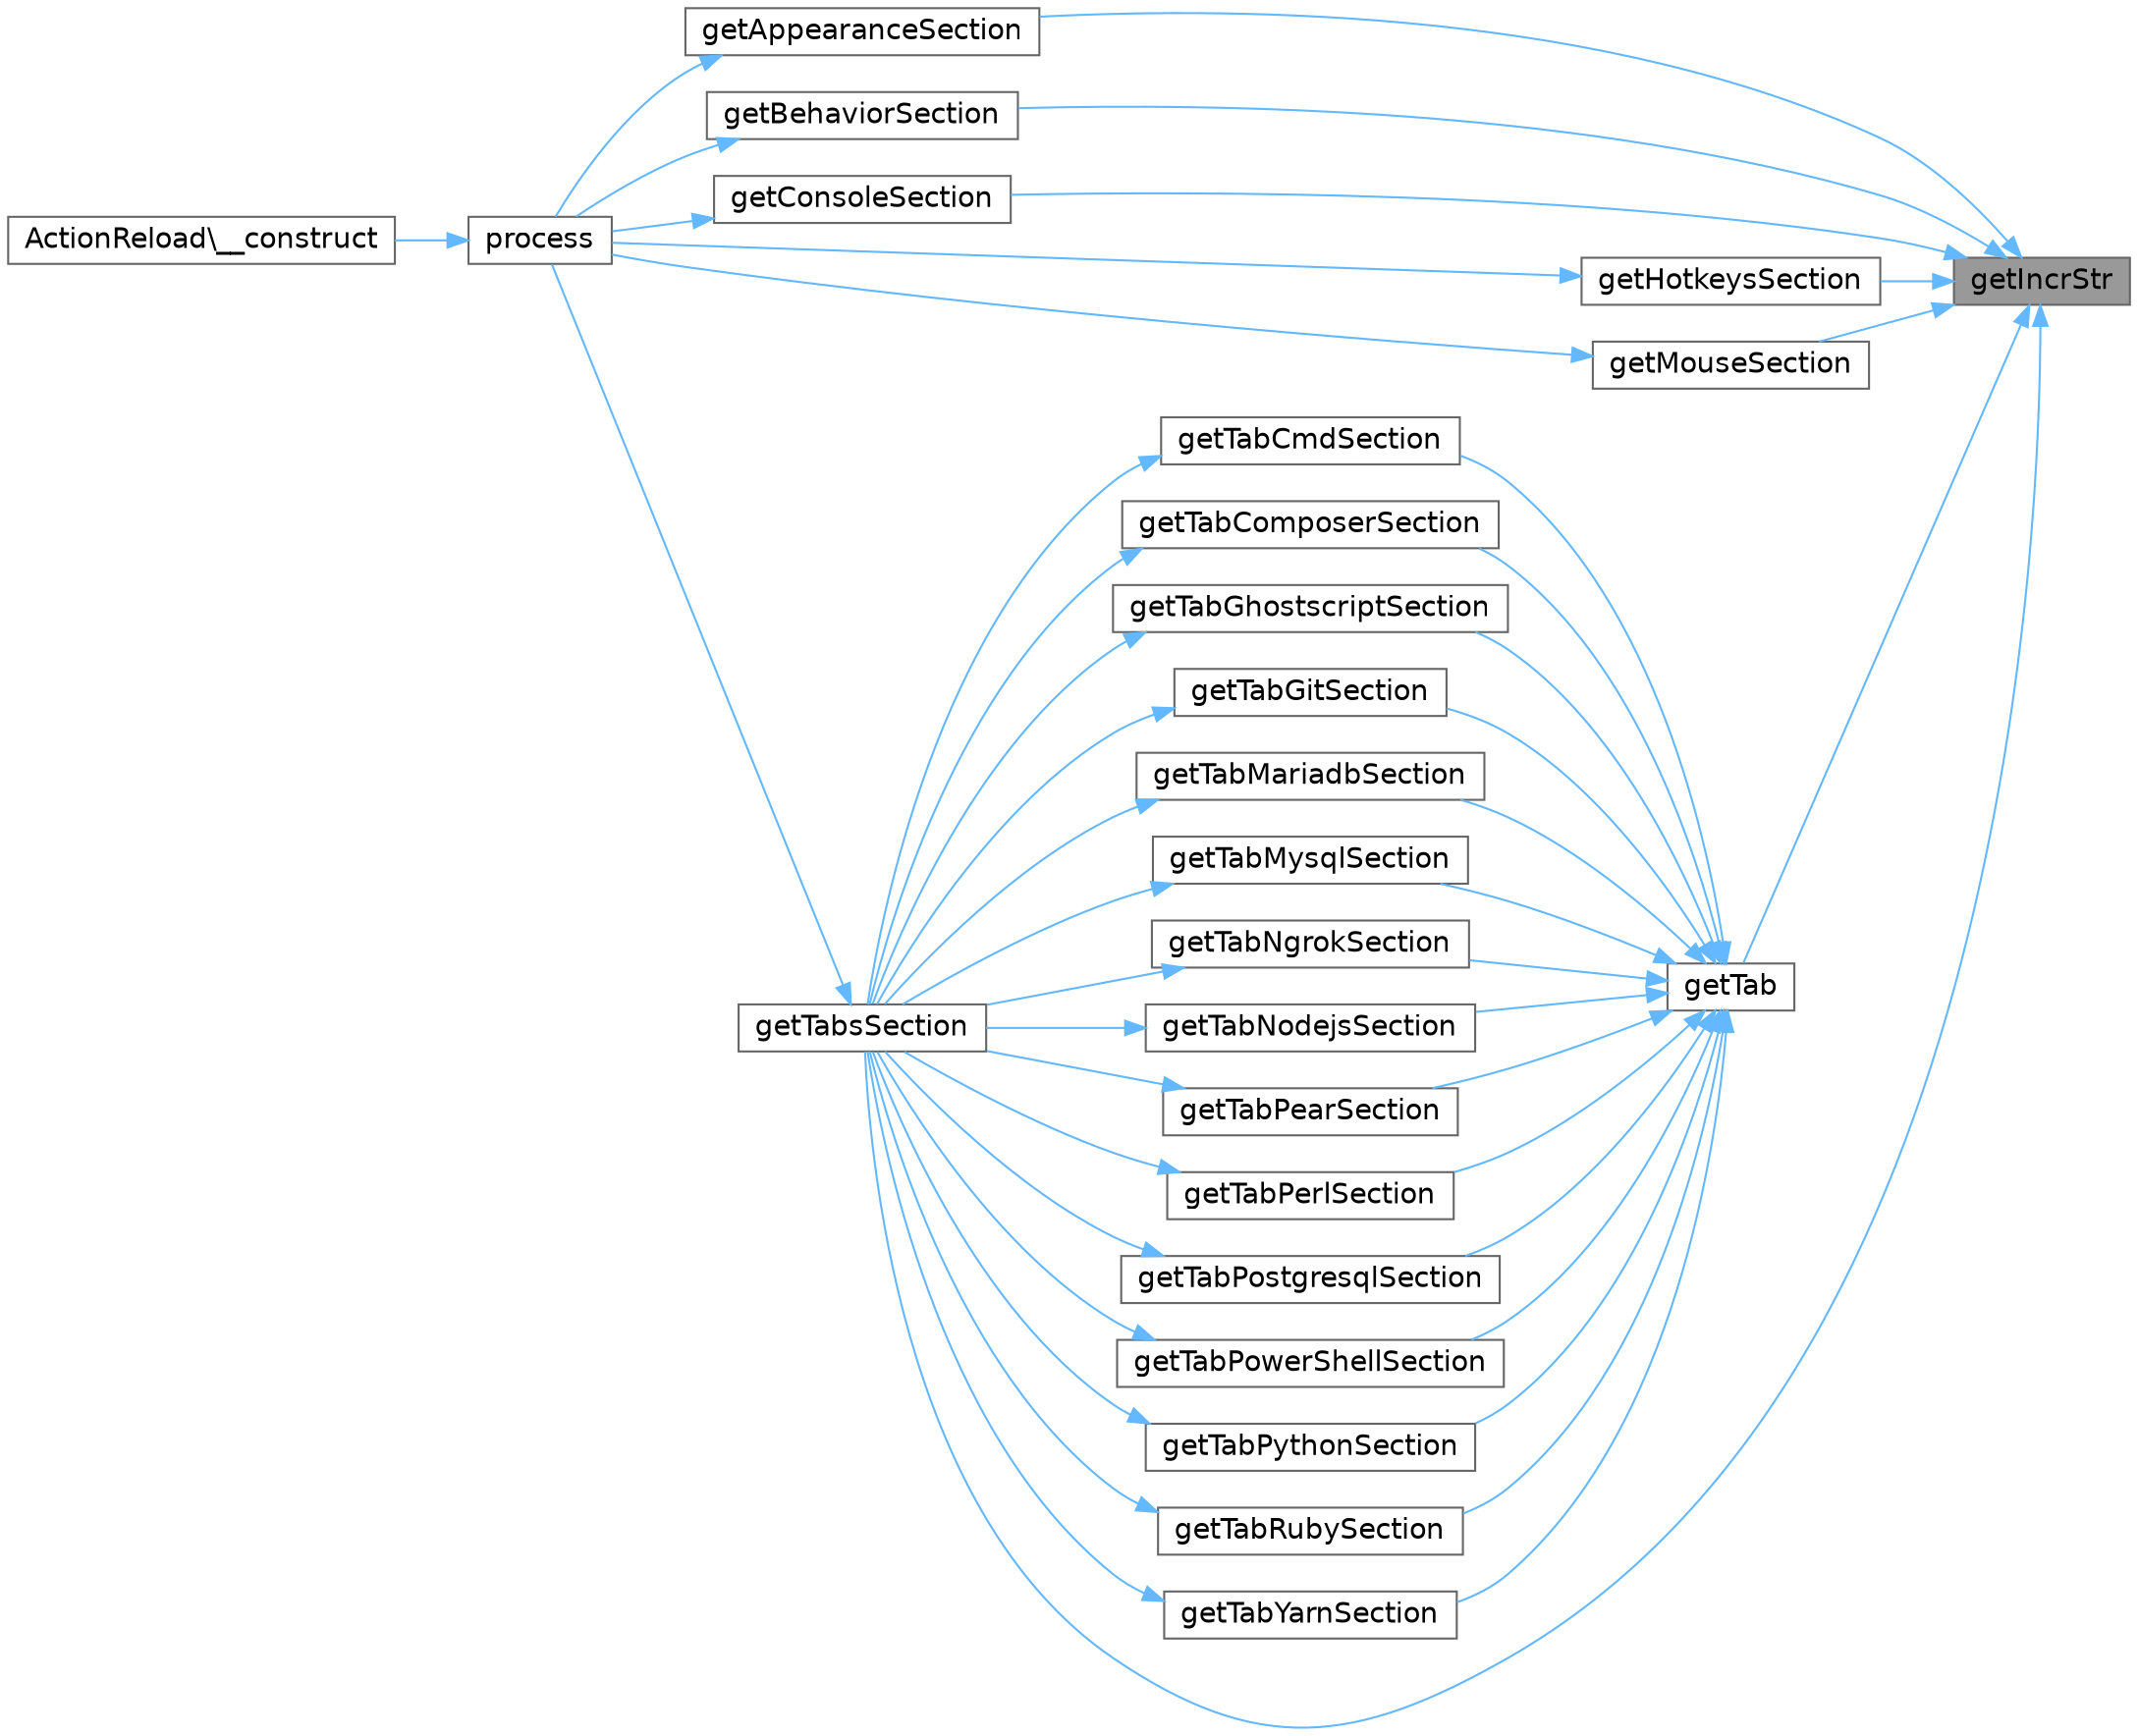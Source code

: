 digraph "getIncrStr"
{
 // LATEX_PDF_SIZE
  bgcolor="transparent";
  edge [fontname=Helvetica,fontsize=14,labelfontname=Helvetica,labelfontsize=14];
  node [fontname=Helvetica,fontsize=14,shape=box,height=0.2,width=0.4];
  rankdir="RL";
  Node1 [id="Node000001",label="getIncrStr",height=0.2,width=0.4,color="gray40", fillcolor="grey60", style="filled", fontcolor="black",tooltip=" "];
  Node1 -> Node2 [id="edge1_Node000001_Node000002",dir="back",color="steelblue1",style="solid",tooltip=" "];
  Node2 [id="Node000002",label="getAppearanceSection",height=0.2,width=0.4,color="grey40", fillcolor="white", style="filled",URL="$d6/d32/classTplConsoleZ.html#aae4e5c3f63d701703e56660a0103b06b",tooltip=" "];
  Node2 -> Node3 [id="edge2_Node000002_Node000003",dir="back",color="steelblue1",style="solid",tooltip=" "];
  Node3 [id="Node000003",label="process",height=0.2,width=0.4,color="grey40", fillcolor="white", style="filled",URL="$d6/d32/classTplConsoleZ.html#a5b3838bb1c8bd255aa6f2d5fc48f38d5",tooltip=" "];
  Node3 -> Node4 [id="edge3_Node000003_Node000004",dir="back",color="steelblue1",style="solid",tooltip=" "];
  Node4 [id="Node000004",label="ActionReload\\__construct",height=0.2,width=0.4,color="grey40", fillcolor="white", style="filled",URL="$dd/dea/classActionReload.html#a57b60b4976a2c5d1e40f2d11aa72aa7d",tooltip=" "];
  Node1 -> Node5 [id="edge4_Node000001_Node000005",dir="back",color="steelblue1",style="solid",tooltip=" "];
  Node5 [id="Node000005",label="getBehaviorSection",height=0.2,width=0.4,color="grey40", fillcolor="white", style="filled",URL="$d6/d32/classTplConsoleZ.html#ac51f5671662dac7d15f566597a096729",tooltip=" "];
  Node5 -> Node3 [id="edge5_Node000005_Node000003",dir="back",color="steelblue1",style="solid",tooltip=" "];
  Node1 -> Node6 [id="edge6_Node000001_Node000006",dir="back",color="steelblue1",style="solid",tooltip=" "];
  Node6 [id="Node000006",label="getConsoleSection",height=0.2,width=0.4,color="grey40", fillcolor="white", style="filled",URL="$d6/d32/classTplConsoleZ.html#ac57d124e99666c8c18fd4131fd9303de",tooltip=" "];
  Node6 -> Node3 [id="edge7_Node000006_Node000003",dir="back",color="steelblue1",style="solid",tooltip=" "];
  Node1 -> Node7 [id="edge8_Node000001_Node000007",dir="back",color="steelblue1",style="solid",tooltip=" "];
  Node7 [id="Node000007",label="getHotkeysSection",height=0.2,width=0.4,color="grey40", fillcolor="white", style="filled",URL="$d6/d32/classTplConsoleZ.html#a1c2a4158fb0c5a3343077610a26b463c",tooltip=" "];
  Node7 -> Node3 [id="edge9_Node000007_Node000003",dir="back",color="steelblue1",style="solid",tooltip=" "];
  Node1 -> Node8 [id="edge10_Node000001_Node000008",dir="back",color="steelblue1",style="solid",tooltip=" "];
  Node8 [id="Node000008",label="getMouseSection",height=0.2,width=0.4,color="grey40", fillcolor="white", style="filled",URL="$d6/d32/classTplConsoleZ.html#ae6a0b7a0b35e2a083bddf19dcb3b717f",tooltip=" "];
  Node8 -> Node3 [id="edge11_Node000008_Node000003",dir="back",color="steelblue1",style="solid",tooltip=" "];
  Node1 -> Node9 [id="edge12_Node000001_Node000009",dir="back",color="steelblue1",style="solid",tooltip=" "];
  Node9 [id="Node000009",label="getTab",height=0.2,width=0.4,color="grey40", fillcolor="white", style="filled",URL="$d6/d32/classTplConsoleZ.html#a54108e8bd10eb39f94fc75cac792c3e0",tooltip=" "];
  Node9 -> Node10 [id="edge13_Node000009_Node000010",dir="back",color="steelblue1",style="solid",tooltip=" "];
  Node10 [id="Node000010",label="getTabCmdSection",height=0.2,width=0.4,color="grey40", fillcolor="white", style="filled",URL="$d6/d32/classTplConsoleZ.html#ae67e071f5c0417f80c1cddfc6f7964a3",tooltip=" "];
  Node10 -> Node11 [id="edge14_Node000010_Node000011",dir="back",color="steelblue1",style="solid",tooltip=" "];
  Node11 [id="Node000011",label="getTabsSection",height=0.2,width=0.4,color="grey40", fillcolor="white", style="filled",URL="$d6/d32/classTplConsoleZ.html#af83bd04582ee0169e39d1171d4fce99b",tooltip=" "];
  Node11 -> Node3 [id="edge15_Node000011_Node000003",dir="back",color="steelblue1",style="solid",tooltip=" "];
  Node9 -> Node12 [id="edge16_Node000009_Node000012",dir="back",color="steelblue1",style="solid",tooltip=" "];
  Node12 [id="Node000012",label="getTabComposerSection",height=0.2,width=0.4,color="grey40", fillcolor="white", style="filled",URL="$d6/d32/classTplConsoleZ.html#af37caa447fdde8ebd3d6873e45126114",tooltip=" "];
  Node12 -> Node11 [id="edge17_Node000012_Node000011",dir="back",color="steelblue1",style="solid",tooltip=" "];
  Node9 -> Node13 [id="edge18_Node000009_Node000013",dir="back",color="steelblue1",style="solid",tooltip=" "];
  Node13 [id="Node000013",label="getTabGhostscriptSection",height=0.2,width=0.4,color="grey40", fillcolor="white", style="filled",URL="$d6/d32/classTplConsoleZ.html#afc1d1366121864653a04ce80d535e659",tooltip=" "];
  Node13 -> Node11 [id="edge19_Node000013_Node000011",dir="back",color="steelblue1",style="solid",tooltip=" "];
  Node9 -> Node14 [id="edge20_Node000009_Node000014",dir="back",color="steelblue1",style="solid",tooltip=" "];
  Node14 [id="Node000014",label="getTabGitSection",height=0.2,width=0.4,color="grey40", fillcolor="white", style="filled",URL="$d6/d32/classTplConsoleZ.html#a9a0185ff49ff950a750efb277927ab49",tooltip=" "];
  Node14 -> Node11 [id="edge21_Node000014_Node000011",dir="back",color="steelblue1",style="solid",tooltip=" "];
  Node9 -> Node15 [id="edge22_Node000009_Node000015",dir="back",color="steelblue1",style="solid",tooltip=" "];
  Node15 [id="Node000015",label="getTabMariadbSection",height=0.2,width=0.4,color="grey40", fillcolor="white", style="filled",URL="$d6/d32/classTplConsoleZ.html#ae700ca849b2a9b98b60fdc0a5203874f",tooltip=" "];
  Node15 -> Node11 [id="edge23_Node000015_Node000011",dir="back",color="steelblue1",style="solid",tooltip=" "];
  Node9 -> Node16 [id="edge24_Node000009_Node000016",dir="back",color="steelblue1",style="solid",tooltip=" "];
  Node16 [id="Node000016",label="getTabMysqlSection",height=0.2,width=0.4,color="grey40", fillcolor="white", style="filled",URL="$d6/d32/classTplConsoleZ.html#a06ce5ec007036dc04953ea84deda0d64",tooltip=" "];
  Node16 -> Node11 [id="edge25_Node000016_Node000011",dir="back",color="steelblue1",style="solid",tooltip=" "];
  Node9 -> Node17 [id="edge26_Node000009_Node000017",dir="back",color="steelblue1",style="solid",tooltip=" "];
  Node17 [id="Node000017",label="getTabNgrokSection",height=0.2,width=0.4,color="grey40", fillcolor="white", style="filled",URL="$d6/d32/classTplConsoleZ.html#a11712a0cd14156880dd54888c21fcf3f",tooltip=" "];
  Node17 -> Node11 [id="edge27_Node000017_Node000011",dir="back",color="steelblue1",style="solid",tooltip=" "];
  Node9 -> Node18 [id="edge28_Node000009_Node000018",dir="back",color="steelblue1",style="solid",tooltip=" "];
  Node18 [id="Node000018",label="getTabNodejsSection",height=0.2,width=0.4,color="grey40", fillcolor="white", style="filled",URL="$d6/d32/classTplConsoleZ.html#a86b58131bdad319109adabff8bbcf857",tooltip=" "];
  Node18 -> Node11 [id="edge29_Node000018_Node000011",dir="back",color="steelblue1",style="solid",tooltip=" "];
  Node9 -> Node19 [id="edge30_Node000009_Node000019",dir="back",color="steelblue1",style="solid",tooltip=" "];
  Node19 [id="Node000019",label="getTabPearSection",height=0.2,width=0.4,color="grey40", fillcolor="white", style="filled",URL="$d6/d32/classTplConsoleZ.html#ab6f1abe87c09666c6a8c326dca7953f3",tooltip=" "];
  Node19 -> Node11 [id="edge31_Node000019_Node000011",dir="back",color="steelblue1",style="solid",tooltip=" "];
  Node9 -> Node20 [id="edge32_Node000009_Node000020",dir="back",color="steelblue1",style="solid",tooltip=" "];
  Node20 [id="Node000020",label="getTabPerlSection",height=0.2,width=0.4,color="grey40", fillcolor="white", style="filled",URL="$d6/d32/classTplConsoleZ.html#a4574967419fdc9931cd23ed426c27f69",tooltip=" "];
  Node20 -> Node11 [id="edge33_Node000020_Node000011",dir="back",color="steelblue1",style="solid",tooltip=" "];
  Node9 -> Node21 [id="edge34_Node000009_Node000021",dir="back",color="steelblue1",style="solid",tooltip=" "];
  Node21 [id="Node000021",label="getTabPostgresqlSection",height=0.2,width=0.4,color="grey40", fillcolor="white", style="filled",URL="$d6/d32/classTplConsoleZ.html#ac02c9ee3540c457375040355f66f2392",tooltip=" "];
  Node21 -> Node11 [id="edge35_Node000021_Node000011",dir="back",color="steelblue1",style="solid",tooltip=" "];
  Node9 -> Node22 [id="edge36_Node000009_Node000022",dir="back",color="steelblue1",style="solid",tooltip=" "];
  Node22 [id="Node000022",label="getTabPowerShellSection",height=0.2,width=0.4,color="grey40", fillcolor="white", style="filled",URL="$d6/d32/classTplConsoleZ.html#aaa2cec98ca542b722019d4d4f46ff408",tooltip=" "];
  Node22 -> Node11 [id="edge37_Node000022_Node000011",dir="back",color="steelblue1",style="solid",tooltip=" "];
  Node9 -> Node23 [id="edge38_Node000009_Node000023",dir="back",color="steelblue1",style="solid",tooltip=" "];
  Node23 [id="Node000023",label="getTabPythonSection",height=0.2,width=0.4,color="grey40", fillcolor="white", style="filled",URL="$d6/d32/classTplConsoleZ.html#a553378eeede4431f35b193e4de4fe782",tooltip=" "];
  Node23 -> Node11 [id="edge39_Node000023_Node000011",dir="back",color="steelblue1",style="solid",tooltip=" "];
  Node9 -> Node24 [id="edge40_Node000009_Node000024",dir="back",color="steelblue1",style="solid",tooltip=" "];
  Node24 [id="Node000024",label="getTabRubySection",height=0.2,width=0.4,color="grey40", fillcolor="white", style="filled",URL="$d6/d32/classTplConsoleZ.html#a27841ccd4bef602938b95b7cb368ba0a",tooltip=" "];
  Node24 -> Node11 [id="edge41_Node000024_Node000011",dir="back",color="steelblue1",style="solid",tooltip=" "];
  Node9 -> Node25 [id="edge42_Node000009_Node000025",dir="back",color="steelblue1",style="solid",tooltip=" "];
  Node25 [id="Node000025",label="getTabYarnSection",height=0.2,width=0.4,color="grey40", fillcolor="white", style="filled",URL="$d6/d32/classTplConsoleZ.html#a508ea9397b8a5f7b1443a03bab390f37",tooltip=" "];
  Node25 -> Node11 [id="edge43_Node000025_Node000011",dir="back",color="steelblue1",style="solid",tooltip=" "];
  Node1 -> Node11 [id="edge44_Node000001_Node000011",dir="back",color="steelblue1",style="solid",tooltip=" "];
}
